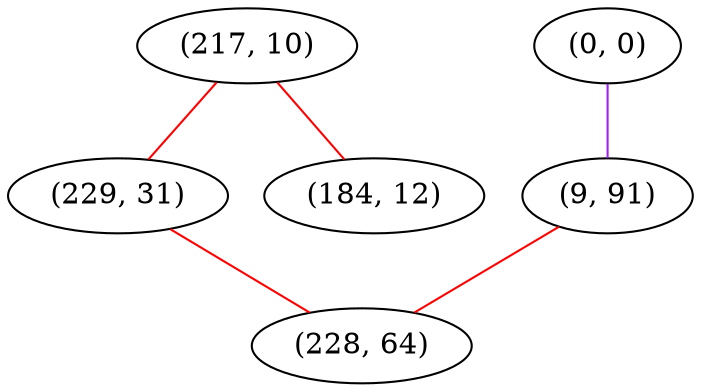 graph "" {
"(217, 10)";
"(229, 31)";
"(0, 0)";
"(9, 91)";
"(184, 12)";
"(228, 64)";
"(217, 10)" -- "(229, 31)"  [color=red, key=0, weight=1];
"(217, 10)" -- "(184, 12)"  [color=red, key=0, weight=1];
"(229, 31)" -- "(228, 64)"  [color=red, key=0, weight=1];
"(0, 0)" -- "(9, 91)"  [color=purple, key=0, weight=4];
"(9, 91)" -- "(228, 64)"  [color=red, key=0, weight=1];
}
